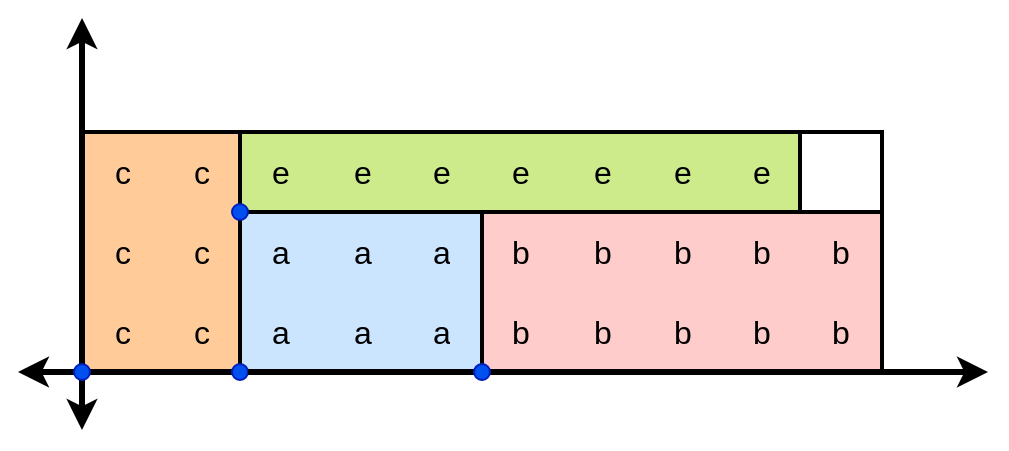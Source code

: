 <mxfile version="14.9.6" type="device" pages="2"><diagram id="Y_mF7ulx22Ek2x-xEPi4" name="Circuit"><mxGraphModel dx="632" dy="470" grid="0" gridSize="10" guides="1" tooltips="1" connect="1" arrows="1" fold="1" page="0" pageScale="1" pageWidth="850" pageHeight="1100" math="0" shadow="0"><root><mxCell id="0"/><mxCell id="1" parent="0"/><mxCell id="gumn1Kqirq_dgwR8DGeh-1" value="" style="shape=table;html=1;whiteSpace=wrap;startSize=0;container=1;collapsible=0;childLayout=tableLayout;strokeColor=none;" vertex="1" parent="1"><mxGeometry x="281" y="319" width="120" height="120" as="geometry"/></mxCell><mxCell id="gumn1Kqirq_dgwR8DGeh-2" value="" style="shape=partialRectangle;html=1;whiteSpace=wrap;collapsible=0;dropTarget=0;pointerEvents=0;fillColor=none;top=0;left=0;bottom=0;right=0;points=[[0,0.5],[1,0.5]];portConstraint=eastwest;" vertex="1" parent="gumn1Kqirq_dgwR8DGeh-1"><mxGeometry width="120" height="40" as="geometry"/></mxCell><mxCell id="gumn1Kqirq_dgwR8DGeh-3" value="&lt;font style=&quot;font-size: 16px&quot;&gt;c&lt;/font&gt;" style="shape=partialRectangle;html=1;whiteSpace=wrap;connectable=0;fillColor=#ffcc99;top=0;left=0;bottom=0;right=0;overflow=hidden;pointerEvents=1;strokeColor=#36393d;" vertex="1" parent="gumn1Kqirq_dgwR8DGeh-2"><mxGeometry width="41" height="40" as="geometry"/></mxCell><mxCell id="gumn1Kqirq_dgwR8DGeh-4" value="&lt;font style=&quot;font-size: 16px&quot;&gt;c&lt;/font&gt;" style="shape=partialRectangle;html=1;whiteSpace=wrap;connectable=0;fillColor=#ffcc99;top=0;left=0;bottom=0;right=0;overflow=hidden;pointerEvents=1;strokeColor=#36393d;" vertex="1" parent="gumn1Kqirq_dgwR8DGeh-2"><mxGeometry x="41" width="38" height="40" as="geometry"/></mxCell><mxCell id="gumn1Kqirq_dgwR8DGeh-5" value="&lt;font style=&quot;font-size: 16px&quot;&gt;e&lt;/font&gt;" style="shape=partialRectangle;html=1;whiteSpace=wrap;connectable=0;fillColor=#cdeb8b;top=0;left=0;bottom=0;right=0;overflow=hidden;pointerEvents=1;strokeColor=#36393d;" vertex="1" parent="gumn1Kqirq_dgwR8DGeh-2"><mxGeometry x="79" width="41" height="40" as="geometry"/></mxCell><mxCell id="gumn1Kqirq_dgwR8DGeh-6" value="" style="shape=partialRectangle;html=1;whiteSpace=wrap;collapsible=0;dropTarget=0;pointerEvents=0;fillColor=none;top=0;left=0;bottom=0;right=0;points=[[0,0.5],[1,0.5]];portConstraint=eastwest;" vertex="1" parent="gumn1Kqirq_dgwR8DGeh-1"><mxGeometry y="40" width="120" height="40" as="geometry"/></mxCell><mxCell id="gumn1Kqirq_dgwR8DGeh-7" value="&lt;font style=&quot;font-size: 16px&quot;&gt;c&lt;/font&gt;" style="shape=partialRectangle;html=1;whiteSpace=wrap;connectable=0;fillColor=#ffcc99;top=0;left=0;bottom=0;right=0;overflow=hidden;pointerEvents=1;strokeColor=#36393d;" vertex="1" parent="gumn1Kqirq_dgwR8DGeh-6"><mxGeometry width="41" height="40" as="geometry"/></mxCell><mxCell id="gumn1Kqirq_dgwR8DGeh-8" value="&lt;font style=&quot;font-size: 16px&quot;&gt;c&lt;/font&gt;" style="shape=partialRectangle;html=1;whiteSpace=wrap;connectable=0;fillColor=#ffcc99;top=0;left=0;bottom=0;right=0;overflow=hidden;pointerEvents=1;strokeColor=#36393d;" vertex="1" parent="gumn1Kqirq_dgwR8DGeh-6"><mxGeometry x="41" width="38" height="40" as="geometry"/></mxCell><mxCell id="gumn1Kqirq_dgwR8DGeh-9" value="&lt;font style=&quot;font-size: 16px&quot;&gt;a&lt;/font&gt;" style="shape=partialRectangle;html=1;whiteSpace=wrap;connectable=0;fillColor=#cce5ff;top=0;left=0;bottom=0;right=0;overflow=hidden;pointerEvents=1;strokeColor=#36393d;" vertex="1" parent="gumn1Kqirq_dgwR8DGeh-6"><mxGeometry x="79" width="41" height="40" as="geometry"/></mxCell><mxCell id="gumn1Kqirq_dgwR8DGeh-10" value="" style="shape=partialRectangle;html=1;whiteSpace=wrap;collapsible=0;dropTarget=0;pointerEvents=0;fillColor=none;top=0;left=0;bottom=0;right=0;points=[[0,0.5],[1,0.5]];portConstraint=eastwest;" vertex="1" parent="gumn1Kqirq_dgwR8DGeh-1"><mxGeometry y="80" width="120" height="40" as="geometry"/></mxCell><mxCell id="gumn1Kqirq_dgwR8DGeh-11" value="&lt;font style=&quot;font-size: 16px&quot;&gt;c&lt;/font&gt;" style="shape=partialRectangle;html=1;whiteSpace=wrap;connectable=0;fillColor=#ffcc99;top=0;left=0;bottom=0;right=0;overflow=hidden;pointerEvents=1;strokeColor=#36393d;" vertex="1" parent="gumn1Kqirq_dgwR8DGeh-10"><mxGeometry width="41" height="40" as="geometry"/></mxCell><mxCell id="gumn1Kqirq_dgwR8DGeh-12" value="&lt;font style=&quot;font-size: 16px&quot;&gt;c&lt;/font&gt;" style="shape=partialRectangle;html=1;whiteSpace=wrap;connectable=0;fillColor=#ffcc99;top=0;left=0;bottom=0;right=0;overflow=hidden;pointerEvents=1;strokeColor=#36393d;" vertex="1" parent="gumn1Kqirq_dgwR8DGeh-10"><mxGeometry x="41" width="38" height="40" as="geometry"/></mxCell><mxCell id="gumn1Kqirq_dgwR8DGeh-13" value="&lt;font style=&quot;font-size: 16px&quot;&gt;a&lt;/font&gt;" style="shape=partialRectangle;html=1;whiteSpace=wrap;connectable=0;fillColor=#cce5ff;top=0;left=0;bottom=0;right=0;overflow=hidden;pointerEvents=1;strokeColor=#36393d;" vertex="1" parent="gumn1Kqirq_dgwR8DGeh-10"><mxGeometry x="79" width="41" height="40" as="geometry"/></mxCell><mxCell id="gumn1Kqirq_dgwR8DGeh-14" value="" style="shape=table;html=1;whiteSpace=wrap;startSize=0;container=1;collapsible=0;childLayout=tableLayout;strokeColor=none;" vertex="1" parent="1"><mxGeometry x="401" y="319" width="120" height="120" as="geometry"/></mxCell><mxCell id="gumn1Kqirq_dgwR8DGeh-15" value="" style="shape=partialRectangle;html=1;whiteSpace=wrap;collapsible=0;dropTarget=0;pointerEvents=0;fillColor=none;top=0;left=0;bottom=0;right=0;points=[[0,0.5],[1,0.5]];portConstraint=eastwest;" vertex="1" parent="gumn1Kqirq_dgwR8DGeh-14"><mxGeometry width="120" height="40" as="geometry"/></mxCell><mxCell id="gumn1Kqirq_dgwR8DGeh-16" value="&lt;font style=&quot;font-size: 16px&quot;&gt;e&lt;/font&gt;" style="shape=partialRectangle;html=1;whiteSpace=wrap;connectable=0;fillColor=#cdeb8b;top=0;left=0;bottom=0;right=0;overflow=hidden;pointerEvents=1;strokeColor=#36393d;" vertex="1" parent="gumn1Kqirq_dgwR8DGeh-15"><mxGeometry width="41" height="40" as="geometry"/></mxCell><mxCell id="gumn1Kqirq_dgwR8DGeh-17" value="&lt;font style=&quot;font-size: 16px&quot;&gt;e&lt;/font&gt;" style="shape=partialRectangle;html=1;whiteSpace=wrap;connectable=0;fillColor=#cdeb8b;top=0;left=0;bottom=0;right=0;overflow=hidden;pointerEvents=1;strokeColor=#36393d;" vertex="1" parent="gumn1Kqirq_dgwR8DGeh-15"><mxGeometry x="41" width="38" height="40" as="geometry"/></mxCell><mxCell id="gumn1Kqirq_dgwR8DGeh-18" value="&lt;font style=&quot;font-size: 16px&quot;&gt;e&lt;/font&gt;" style="shape=partialRectangle;html=1;whiteSpace=wrap;connectable=0;fillColor=#cdeb8b;top=0;left=0;bottom=0;right=0;overflow=hidden;pointerEvents=1;strokeColor=#36393d;" vertex="1" parent="gumn1Kqirq_dgwR8DGeh-15"><mxGeometry x="79" width="41" height="40" as="geometry"/></mxCell><mxCell id="gumn1Kqirq_dgwR8DGeh-19" value="" style="shape=partialRectangle;html=1;whiteSpace=wrap;collapsible=0;dropTarget=0;pointerEvents=0;fillColor=none;top=0;left=0;bottom=0;right=0;points=[[0,0.5],[1,0.5]];portConstraint=eastwest;" vertex="1" parent="gumn1Kqirq_dgwR8DGeh-14"><mxGeometry y="40" width="120" height="40" as="geometry"/></mxCell><mxCell id="gumn1Kqirq_dgwR8DGeh-20" value="&lt;font style=&quot;font-size: 16px&quot;&gt;a&lt;/font&gt;" style="shape=partialRectangle;html=1;whiteSpace=wrap;connectable=0;fillColor=#cce5ff;top=0;left=0;bottom=0;right=0;overflow=hidden;pointerEvents=1;strokeColor=#36393d;" vertex="1" parent="gumn1Kqirq_dgwR8DGeh-19"><mxGeometry width="41" height="40" as="geometry"/></mxCell><mxCell id="gumn1Kqirq_dgwR8DGeh-21" value="&lt;font style=&quot;font-size: 16px&quot;&gt;a&lt;/font&gt;" style="shape=partialRectangle;html=1;whiteSpace=wrap;connectable=0;fillColor=#cce5ff;top=0;left=0;bottom=0;right=0;overflow=hidden;pointerEvents=1;strokeColor=#36393d;" vertex="1" parent="gumn1Kqirq_dgwR8DGeh-19"><mxGeometry x="41" width="38" height="40" as="geometry"/></mxCell><mxCell id="gumn1Kqirq_dgwR8DGeh-22" value="&lt;font style=&quot;font-size: 16px&quot;&gt;b&lt;/font&gt;" style="shape=partialRectangle;html=1;whiteSpace=wrap;connectable=0;fillColor=#ffcccc;top=0;left=0;bottom=0;right=0;overflow=hidden;pointerEvents=1;strokeColor=#36393d;" vertex="1" parent="gumn1Kqirq_dgwR8DGeh-19"><mxGeometry x="79" width="41" height="40" as="geometry"/></mxCell><mxCell id="gumn1Kqirq_dgwR8DGeh-23" value="" style="shape=partialRectangle;html=1;whiteSpace=wrap;collapsible=0;dropTarget=0;pointerEvents=0;fillColor=none;top=0;left=0;bottom=0;right=0;points=[[0,0.5],[1,0.5]];portConstraint=eastwest;" vertex="1" parent="gumn1Kqirq_dgwR8DGeh-14"><mxGeometry y="80" width="120" height="40" as="geometry"/></mxCell><mxCell id="gumn1Kqirq_dgwR8DGeh-24" value="&lt;font style=&quot;font-size: 16px&quot;&gt;a&lt;/font&gt;" style="shape=partialRectangle;html=1;whiteSpace=wrap;connectable=0;fillColor=#cce5ff;top=0;left=0;bottom=0;right=0;overflow=hidden;pointerEvents=1;strokeColor=#36393d;" vertex="1" parent="gumn1Kqirq_dgwR8DGeh-23"><mxGeometry width="41" height="40" as="geometry"/></mxCell><mxCell id="gumn1Kqirq_dgwR8DGeh-25" value="&lt;font style=&quot;font-size: 16px&quot;&gt;a&lt;/font&gt;" style="shape=partialRectangle;html=1;whiteSpace=wrap;connectable=0;fillColor=#cce5ff;top=0;left=0;bottom=0;right=0;overflow=hidden;pointerEvents=1;strokeColor=#36393d;" vertex="1" parent="gumn1Kqirq_dgwR8DGeh-23"><mxGeometry x="41" width="38" height="40" as="geometry"/></mxCell><mxCell id="gumn1Kqirq_dgwR8DGeh-26" value="&lt;font style=&quot;font-size: 16px&quot;&gt;b&lt;/font&gt;" style="shape=partialRectangle;html=1;whiteSpace=wrap;connectable=0;fillColor=#ffcccc;top=0;left=0;bottom=0;right=0;overflow=hidden;pointerEvents=1;strokeColor=#36393d;" vertex="1" parent="gumn1Kqirq_dgwR8DGeh-23"><mxGeometry x="79" width="41" height="40" as="geometry"/></mxCell><mxCell id="gumn1Kqirq_dgwR8DGeh-27" value="" style="shape=table;html=1;whiteSpace=wrap;startSize=0;container=1;collapsible=0;childLayout=tableLayout;strokeColor=none;" vertex="1" parent="1"><mxGeometry x="521" y="319" width="120" height="120" as="geometry"/></mxCell><mxCell id="gumn1Kqirq_dgwR8DGeh-28" value="" style="shape=partialRectangle;html=1;whiteSpace=wrap;collapsible=0;dropTarget=0;pointerEvents=0;fillColor=none;top=0;left=0;bottom=0;right=0;points=[[0,0.5],[1,0.5]];portConstraint=eastwest;" vertex="1" parent="gumn1Kqirq_dgwR8DGeh-27"><mxGeometry width="120" height="40" as="geometry"/></mxCell><mxCell id="gumn1Kqirq_dgwR8DGeh-29" value="&lt;font style=&quot;font-size: 16px&quot;&gt;e&lt;/font&gt;" style="shape=partialRectangle;html=1;whiteSpace=wrap;connectable=0;fillColor=#cdeb8b;top=0;left=0;bottom=0;right=0;overflow=hidden;pointerEvents=1;strokeColor=#36393d;" vertex="1" parent="gumn1Kqirq_dgwR8DGeh-28"><mxGeometry width="41" height="40" as="geometry"/></mxCell><mxCell id="gumn1Kqirq_dgwR8DGeh-30" value="" style="shape=partialRectangle;html=1;whiteSpace=wrap;connectable=0;fillColor=none;top=0;left=0;bottom=0;right=0;overflow=hidden;pointerEvents=1;" vertex="1" parent="gumn1Kqirq_dgwR8DGeh-28"><mxGeometry x="41" width="38" height="40" as="geometry"/></mxCell><mxCell id="gumn1Kqirq_dgwR8DGeh-31" value="" style="shape=partialRectangle;html=1;whiteSpace=wrap;connectable=0;fillColor=none;top=0;left=0;bottom=0;right=0;overflow=hidden;pointerEvents=1;" vertex="1" parent="gumn1Kqirq_dgwR8DGeh-28"><mxGeometry x="79" width="41" height="40" as="geometry"/></mxCell><mxCell id="gumn1Kqirq_dgwR8DGeh-32" value="" style="shape=partialRectangle;html=1;whiteSpace=wrap;collapsible=0;dropTarget=0;pointerEvents=0;fillColor=none;top=0;left=0;bottom=0;right=0;points=[[0,0.5],[1,0.5]];portConstraint=eastwest;" vertex="1" parent="gumn1Kqirq_dgwR8DGeh-27"><mxGeometry y="40" width="120" height="40" as="geometry"/></mxCell><mxCell id="gumn1Kqirq_dgwR8DGeh-33" value="&lt;font style=&quot;font-size: 16px&quot;&gt;b&lt;/font&gt;" style="shape=partialRectangle;html=1;whiteSpace=wrap;connectable=0;fillColor=#ffcccc;top=0;left=0;bottom=0;right=0;overflow=hidden;pointerEvents=1;strokeColor=#36393d;" vertex="1" parent="gumn1Kqirq_dgwR8DGeh-32"><mxGeometry width="41" height="40" as="geometry"/></mxCell><mxCell id="gumn1Kqirq_dgwR8DGeh-34" value="" style="shape=partialRectangle;html=1;whiteSpace=wrap;connectable=0;fillColor=none;top=0;left=0;bottom=0;right=0;overflow=hidden;pointerEvents=1;" vertex="1" parent="gumn1Kqirq_dgwR8DGeh-32"><mxGeometry x="41" width="38" height="40" as="geometry"/></mxCell><mxCell id="gumn1Kqirq_dgwR8DGeh-35" value="" style="shape=partialRectangle;html=1;whiteSpace=wrap;connectable=0;fillColor=none;top=0;left=0;bottom=0;right=0;overflow=hidden;pointerEvents=1;" vertex="1" parent="gumn1Kqirq_dgwR8DGeh-32"><mxGeometry x="79" width="41" height="40" as="geometry"/></mxCell><mxCell id="gumn1Kqirq_dgwR8DGeh-36" value="" style="shape=partialRectangle;html=1;whiteSpace=wrap;collapsible=0;dropTarget=0;pointerEvents=0;fillColor=none;top=0;left=0;bottom=0;right=0;points=[[0,0.5],[1,0.5]];portConstraint=eastwest;" vertex="1" parent="gumn1Kqirq_dgwR8DGeh-27"><mxGeometry y="80" width="120" height="40" as="geometry"/></mxCell><mxCell id="gumn1Kqirq_dgwR8DGeh-37" value="&lt;font style=&quot;font-size: 16px&quot;&gt;b&lt;/font&gt;" style="shape=partialRectangle;html=1;whiteSpace=wrap;connectable=0;fillColor=#ffcccc;top=0;left=0;bottom=0;right=0;overflow=hidden;pointerEvents=1;strokeColor=#36393d;" vertex="1" parent="gumn1Kqirq_dgwR8DGeh-36"><mxGeometry width="41" height="40" as="geometry"/></mxCell><mxCell id="gumn1Kqirq_dgwR8DGeh-38" value="" style="shape=partialRectangle;html=1;whiteSpace=wrap;connectable=0;fillColor=none;top=0;left=0;bottom=0;right=0;overflow=hidden;pointerEvents=1;" vertex="1" parent="gumn1Kqirq_dgwR8DGeh-36"><mxGeometry x="41" width="38" height="40" as="geometry"/></mxCell><mxCell id="gumn1Kqirq_dgwR8DGeh-39" value="" style="shape=partialRectangle;html=1;whiteSpace=wrap;connectable=0;fillColor=none;top=0;left=0;bottom=0;right=0;overflow=hidden;pointerEvents=1;" vertex="1" parent="gumn1Kqirq_dgwR8DGeh-36"><mxGeometry x="79" width="41" height="40" as="geometry"/></mxCell><mxCell id="gumn1Kqirq_dgwR8DGeh-40" value="" style="shape=table;html=1;whiteSpace=wrap;startSize=0;container=1;collapsible=0;childLayout=tableLayout;strokeColor=none;" vertex="1" parent="1"><mxGeometry x="561" y="319" width="120" height="120" as="geometry"/></mxCell><mxCell id="gumn1Kqirq_dgwR8DGeh-41" value="" style="shape=partialRectangle;html=1;whiteSpace=wrap;collapsible=0;dropTarget=0;pointerEvents=0;fillColor=none;top=0;left=0;bottom=0;right=0;points=[[0,0.5],[1,0.5]];portConstraint=eastwest;" vertex="1" parent="gumn1Kqirq_dgwR8DGeh-40"><mxGeometry width="120" height="40" as="geometry"/></mxCell><mxCell id="gumn1Kqirq_dgwR8DGeh-42" value="&lt;font style=&quot;font-size: 16px&quot;&gt;e&lt;/font&gt;" style="shape=partialRectangle;html=1;whiteSpace=wrap;connectable=0;fillColor=#cdeb8b;top=0;left=0;bottom=0;right=0;overflow=hidden;pointerEvents=1;strokeColor=#36393d;" vertex="1" parent="gumn1Kqirq_dgwR8DGeh-41"><mxGeometry width="41" height="40" as="geometry"/></mxCell><mxCell id="gumn1Kqirq_dgwR8DGeh-43" value="&lt;font style=&quot;font-size: 16px&quot;&gt;e&lt;/font&gt;" style="shape=partialRectangle;html=1;whiteSpace=wrap;connectable=0;fillColor=#cdeb8b;top=0;left=0;bottom=0;right=0;overflow=hidden;pointerEvents=1;strokeColor=#36393d;" vertex="1" parent="gumn1Kqirq_dgwR8DGeh-41"><mxGeometry x="41" width="38" height="40" as="geometry"/></mxCell><mxCell id="gumn1Kqirq_dgwR8DGeh-44" value="" style="shape=partialRectangle;html=1;whiteSpace=wrap;connectable=0;fillColor=none;top=0;left=0;bottom=0;right=0;overflow=hidden;pointerEvents=1;" vertex="1" parent="gumn1Kqirq_dgwR8DGeh-41"><mxGeometry x="79" width="41" height="40" as="geometry"/></mxCell><mxCell id="gumn1Kqirq_dgwR8DGeh-45" value="" style="shape=partialRectangle;html=1;whiteSpace=wrap;collapsible=0;dropTarget=0;pointerEvents=0;fillColor=none;top=0;left=0;bottom=0;right=0;points=[[0,0.5],[1,0.5]];portConstraint=eastwest;" vertex="1" parent="gumn1Kqirq_dgwR8DGeh-40"><mxGeometry y="40" width="120" height="40" as="geometry"/></mxCell><mxCell id="gumn1Kqirq_dgwR8DGeh-46" value="&lt;font style=&quot;font-size: 16px&quot;&gt;b&lt;/font&gt;" style="shape=partialRectangle;html=1;whiteSpace=wrap;connectable=0;fillColor=#ffcccc;top=0;left=0;bottom=0;right=0;overflow=hidden;pointerEvents=1;strokeColor=#36393d;" vertex="1" parent="gumn1Kqirq_dgwR8DGeh-45"><mxGeometry width="41" height="40" as="geometry"/></mxCell><mxCell id="gumn1Kqirq_dgwR8DGeh-47" value="&lt;font style=&quot;font-size: 16px&quot;&gt;b&lt;/font&gt;" style="shape=partialRectangle;html=1;whiteSpace=wrap;connectable=0;fillColor=#ffcccc;top=0;left=0;bottom=0;right=0;overflow=hidden;pointerEvents=1;strokeColor=#36393d;" vertex="1" parent="gumn1Kqirq_dgwR8DGeh-45"><mxGeometry x="41" width="38" height="40" as="geometry"/></mxCell><mxCell id="gumn1Kqirq_dgwR8DGeh-48" value="&lt;font style=&quot;font-size: 16px&quot;&gt;b&lt;/font&gt;" style="shape=partialRectangle;html=1;whiteSpace=wrap;connectable=0;fillColor=#ffcccc;top=0;left=0;bottom=0;right=0;overflow=hidden;pointerEvents=1;strokeColor=#36393d;" vertex="1" parent="gumn1Kqirq_dgwR8DGeh-45"><mxGeometry x="79" width="41" height="40" as="geometry"/></mxCell><mxCell id="gumn1Kqirq_dgwR8DGeh-49" value="" style="shape=partialRectangle;html=1;whiteSpace=wrap;collapsible=0;dropTarget=0;pointerEvents=0;fillColor=none;top=0;left=0;bottom=0;right=0;points=[[0,0.5],[1,0.5]];portConstraint=eastwest;" vertex="1" parent="gumn1Kqirq_dgwR8DGeh-40"><mxGeometry y="80" width="120" height="40" as="geometry"/></mxCell><mxCell id="gumn1Kqirq_dgwR8DGeh-50" value="&lt;font style=&quot;font-size: 16px&quot;&gt;b&lt;/font&gt;" style="shape=partialRectangle;html=1;whiteSpace=wrap;connectable=0;fillColor=#ffcccc;top=0;left=0;bottom=0;right=0;overflow=hidden;pointerEvents=1;strokeColor=#36393d;" vertex="1" parent="gumn1Kqirq_dgwR8DGeh-49"><mxGeometry width="41" height="40" as="geometry"/></mxCell><mxCell id="gumn1Kqirq_dgwR8DGeh-51" value="&lt;font style=&quot;font-size: 16px&quot;&gt;b&lt;/font&gt;" style="shape=partialRectangle;html=1;whiteSpace=wrap;connectable=0;fillColor=#ffcccc;top=0;left=0;bottom=0;right=0;overflow=hidden;pointerEvents=1;strokeColor=#36393d;" vertex="1" parent="gumn1Kqirq_dgwR8DGeh-49"><mxGeometry x="41" width="38" height="40" as="geometry"/></mxCell><mxCell id="gumn1Kqirq_dgwR8DGeh-52" value="&lt;font style=&quot;font-size: 16px&quot;&gt;b&lt;/font&gt;" style="shape=partialRectangle;html=1;whiteSpace=wrap;connectable=0;fillColor=#ffcccc;top=0;left=0;bottom=0;right=0;overflow=hidden;pointerEvents=1;strokeColor=#36393d;" vertex="1" parent="gumn1Kqirq_dgwR8DGeh-49"><mxGeometry x="79" width="41" height="40" as="geometry"/></mxCell><mxCell id="gumn1Kqirq_dgwR8DGeh-55" value="" style="endArrow=classic;html=1;strokeWidth=3;startArrow=none;startFill=1;" edge="1" parent="1" source="gumn1Kqirq_dgwR8DGeh-75"><mxGeometry width="50" height="50" relative="1" as="geometry"><mxPoint x="249" y="439" as="sourcePoint"/><mxPoint x="734" y="439" as="targetPoint"/></mxGeometry></mxCell><mxCell id="gumn1Kqirq_dgwR8DGeh-56" value="" style="endArrow=classic;html=1;strokeWidth=3;startArrow=none;startFill=1;" edge="1" parent="1" source="gumn1Kqirq_dgwR8DGeh-69"><mxGeometry width="50" height="50" relative="1" as="geometry"><mxPoint x="281" y="468" as="sourcePoint"/><mxPoint x="281" y="262" as="targetPoint"/></mxGeometry></mxCell><mxCell id="gumn1Kqirq_dgwR8DGeh-59" value="" style="line;strokeWidth=2;direction=south;html=1;" vertex="1" parent="1"><mxGeometry x="355" y="319" width="10" height="118" as="geometry"/></mxCell><mxCell id="gumn1Kqirq_dgwR8DGeh-60" value="" style="line;strokeWidth=2;direction=south;html=1;" vertex="1" parent="1"><mxGeometry x="476" y="359" width="10" height="78.5" as="geometry"/></mxCell><mxCell id="gumn1Kqirq_dgwR8DGeh-61" value="" style="line;strokeWidth=2;direction=south;html=1;" vertex="1" parent="1"><mxGeometry x="676" y="318" width="10" height="121" as="geometry"/></mxCell><mxCell id="gumn1Kqirq_dgwR8DGeh-62" value="" style="line;strokeWidth=2;html=1;" vertex="1" parent="1"><mxGeometry x="281" y="314" width="401" height="10" as="geometry"/></mxCell><mxCell id="gumn1Kqirq_dgwR8DGeh-63" value="" style="line;strokeWidth=2;direction=south;html=1;" vertex="1" parent="1"><mxGeometry x="635" y="319" width="10" height="40" as="geometry"/></mxCell><mxCell id="gumn1Kqirq_dgwR8DGeh-64" value="" style="line;strokeWidth=2;html=1;" vertex="1" parent="1"><mxGeometry x="359" y="354" width="322" height="10" as="geometry"/></mxCell><mxCell id="gumn1Kqirq_dgwR8DGeh-65" value="" style="ellipse;whiteSpace=wrap;html=1;aspect=fixed;strokeColor=#001DBC;fillColor=#0050ef;fontColor=#ffffff;" vertex="1" parent="1"><mxGeometry x="356" y="355" width="8" height="8" as="geometry"/></mxCell><mxCell id="gumn1Kqirq_dgwR8DGeh-72" value="" style="endArrow=none;html=1;strokeWidth=3;startArrow=classic;startFill=1;" edge="1" parent="1" target="gumn1Kqirq_dgwR8DGeh-69"><mxGeometry width="50" height="50" relative="1" as="geometry"><mxPoint x="281" y="468" as="sourcePoint"/><mxPoint x="281" y="262" as="targetPoint"/></mxGeometry></mxCell><mxCell id="gumn1Kqirq_dgwR8DGeh-74" value="" style="endArrow=none;html=1;strokeWidth=3;startArrow=classic;startFill=1;" edge="1" parent="1" target="gumn1Kqirq_dgwR8DGeh-73"><mxGeometry width="50" height="50" relative="1" as="geometry"><mxPoint x="249" y="439.0" as="sourcePoint"/><mxPoint x="734" y="439.0" as="targetPoint"/></mxGeometry></mxCell><mxCell id="gumn1Kqirq_dgwR8DGeh-73" value="" style="ellipse;whiteSpace=wrap;html=1;aspect=fixed;strokeColor=#001DBC;fillColor=#0050ef;fontColor=#ffffff;" vertex="1" parent="1"><mxGeometry x="356" y="435" width="8" height="8" as="geometry"/></mxCell><mxCell id="gumn1Kqirq_dgwR8DGeh-69" value="" style="ellipse;whiteSpace=wrap;html=1;aspect=fixed;strokeColor=#001DBC;fillColor=#0050ef;fontColor=#ffffff;" vertex="1" parent="1"><mxGeometry x="277" y="435" width="8" height="8" as="geometry"/></mxCell><mxCell id="gumn1Kqirq_dgwR8DGeh-76" value="" style="endArrow=none;html=1;strokeWidth=3;startArrow=none;startFill=1;" edge="1" parent="1" source="gumn1Kqirq_dgwR8DGeh-73" target="gumn1Kqirq_dgwR8DGeh-75"><mxGeometry width="50" height="50" relative="1" as="geometry"><mxPoint x="364.0" y="439" as="sourcePoint"/><mxPoint x="734" y="439" as="targetPoint"/></mxGeometry></mxCell><mxCell id="gumn1Kqirq_dgwR8DGeh-75" value="" style="ellipse;whiteSpace=wrap;html=1;aspect=fixed;strokeColor=#001DBC;fillColor=#0050ef;fontColor=#ffffff;" vertex="1" parent="1"><mxGeometry x="477" y="435" width="8" height="8" as="geometry"/></mxCell></root></mxGraphModel></diagram><diagram id="Uligbk701gxdu3vGn1jH" name="Australia_graph"><mxGraphModel dx="1106" dy="822" grid="0" gridSize="10" guides="1" tooltips="1" connect="1" arrows="1" fold="1" page="0" pageScale="1" pageWidth="850" pageHeight="1100" math="0" shadow="0"><root><mxCell id="us6CJLD813mF2oDdNYg4-0"/><mxCell id="us6CJLD813mF2oDdNYg4-1" parent="us6CJLD813mF2oDdNYg4-0"/><mxCell id="us6CJLD813mF2oDdNYg4-2" value="&lt;font style=&quot;font-size: 20px&quot;&gt;SA&lt;/font&gt;" style="ellipse;whiteSpace=wrap;html=1;aspect=fixed;strokeColor=#36393d;fillColor=#cdeb8b;" vertex="1" parent="us6CJLD813mF2oDdNYg4-1"><mxGeometry x="337" y="270" width="62" height="62" as="geometry"/></mxCell><mxCell id="us6CJLD813mF2oDdNYg4-11" style="edgeStyle=none;orthogonalLoop=1;jettySize=auto;html=1;exitX=0.5;exitY=1;exitDx=0;exitDy=0;entryX=0;entryY=0;entryDx=0;entryDy=0;startArrow=none;startFill=0;endArrow=none;endFill=0;strokeWidth=3;" edge="1" parent="us6CJLD813mF2oDdNYg4-1" source="us6CJLD813mF2oDdNYg4-3" target="us6CJLD813mF2oDdNYg4-6"><mxGeometry relative="1" as="geometry"/></mxCell><mxCell id="us6CJLD813mF2oDdNYg4-16" style="edgeStyle=none;orthogonalLoop=1;jettySize=auto;html=1;exitX=1;exitY=0.5;exitDx=0;exitDy=0;entryX=0;entryY=0;entryDx=0;entryDy=0;startArrow=none;startFill=0;endArrow=none;endFill=0;strokeWidth=3;" edge="1" parent="us6CJLD813mF2oDdNYg4-1" source="us6CJLD813mF2oDdNYg4-3" target="us6CJLD813mF2oDdNYg4-2"><mxGeometry relative="1" as="geometry"/></mxCell><mxCell id="us6CJLD813mF2oDdNYg4-3" value="&lt;font style=&quot;font-size: 20px&quot;&gt;V&lt;/font&gt;" style="ellipse;whiteSpace=wrap;html=1;aspect=fixed;strokeColor=#36393d;fillColor=#cce5ff;" vertex="1" parent="us6CJLD813mF2oDdNYg4-1"><mxGeometry x="146" y="205" width="62" height="62" as="geometry"/></mxCell><mxCell id="us6CJLD813mF2oDdNYg4-8" style="orthogonalLoop=1;jettySize=auto;html=1;exitX=0.5;exitY=1;exitDx=0;exitDy=0;entryX=1;entryY=0;entryDx=0;entryDy=0;startArrow=none;startFill=0;strokeWidth=3;endArrow=none;endFill=0;" edge="1" parent="us6CJLD813mF2oDdNYg4-1" source="us6CJLD813mF2oDdNYg4-4" target="us6CJLD813mF2oDdNYg4-5"><mxGeometry relative="1" as="geometry"/></mxCell><mxCell id="us6CJLD813mF2oDdNYg4-9" style="edgeStyle=none;orthogonalLoop=1;jettySize=auto;html=1;exitX=0;exitY=0;exitDx=0;exitDy=0;entryX=1;entryY=0.5;entryDx=0;entryDy=0;startArrow=none;startFill=0;endArrow=none;endFill=0;strokeWidth=3;" edge="1" parent="us6CJLD813mF2oDdNYg4-1" source="us6CJLD813mF2oDdNYg4-4" target="us6CJLD813mF2oDdNYg4-7"><mxGeometry relative="1" as="geometry"/></mxCell><mxCell id="us6CJLD813mF2oDdNYg4-14" style="edgeStyle=none;orthogonalLoop=1;jettySize=auto;html=1;exitX=0;exitY=0.5;exitDx=0;exitDy=0;entryX=1;entryY=0;entryDx=0;entryDy=0;startArrow=none;startFill=0;endArrow=none;endFill=0;strokeWidth=3;" edge="1" parent="us6CJLD813mF2oDdNYg4-1" source="us6CJLD813mF2oDdNYg4-4" target="us6CJLD813mF2oDdNYg4-2"><mxGeometry relative="1" as="geometry"/></mxCell><mxCell id="us6CJLD813mF2oDdNYg4-4" value="&lt;font style=&quot;font-size: 20px&quot;&gt;NT&lt;/font&gt;" style="ellipse;whiteSpace=wrap;html=1;aspect=fixed;strokeColor=#36393d;fillColor=#ffcccc;" vertex="1" parent="us6CJLD813mF2oDdNYg4-1"><mxGeometry x="526" y="205" width="62" height="62" as="geometry"/></mxCell><mxCell id="us6CJLD813mF2oDdNYg4-13" style="edgeStyle=none;orthogonalLoop=1;jettySize=auto;html=1;exitX=0;exitY=0;exitDx=0;exitDy=0;entryX=1;entryY=1;entryDx=0;entryDy=0;startArrow=none;startFill=0;endArrow=none;endFill=0;strokeWidth=3;" edge="1" parent="us6CJLD813mF2oDdNYg4-1" source="us6CJLD813mF2oDdNYg4-5" target="us6CJLD813mF2oDdNYg4-2"><mxGeometry relative="1" as="geometry"/></mxCell><mxCell id="us6CJLD813mF2oDdNYg4-5" value="&lt;font style=&quot;font-size: 20px&quot;&gt;Q&lt;/font&gt;" style="ellipse;whiteSpace=wrap;html=1;aspect=fixed;strokeColor=#36393d;fillColor=#cce5ff;" vertex="1" parent="us6CJLD813mF2oDdNYg4-1"><mxGeometry x="468" y="390" width="62" height="62" as="geometry"/></mxCell><mxCell id="us6CJLD813mF2oDdNYg4-12" style="edgeStyle=none;orthogonalLoop=1;jettySize=auto;html=1;exitX=1;exitY=0.5;exitDx=0;exitDy=0;entryX=0;entryY=0.5;entryDx=0;entryDy=0;startArrow=none;startFill=0;endArrow=none;endFill=0;strokeWidth=3;" edge="1" parent="us6CJLD813mF2oDdNYg4-1" source="us6CJLD813mF2oDdNYg4-6" target="us6CJLD813mF2oDdNYg4-5"><mxGeometry relative="1" as="geometry"/></mxCell><mxCell id="us6CJLD813mF2oDdNYg4-17" style="edgeStyle=none;orthogonalLoop=1;jettySize=auto;html=1;exitX=1;exitY=0;exitDx=0;exitDy=0;entryX=0;entryY=1;entryDx=0;entryDy=0;startArrow=none;startFill=0;endArrow=none;endFill=0;strokeWidth=3;" edge="1" parent="us6CJLD813mF2oDdNYg4-1" source="us6CJLD813mF2oDdNYg4-6" target="us6CJLD813mF2oDdNYg4-2"><mxGeometry relative="1" as="geometry"/></mxCell><mxCell id="us6CJLD813mF2oDdNYg4-6" value="&lt;font style=&quot;font-size: 20px&quot;&gt;NSW&lt;/font&gt;" style="ellipse;whiteSpace=wrap;html=1;aspect=fixed;strokeColor=#36393d;fillColor=#ffcccc;" vertex="1" parent="us6CJLD813mF2oDdNYg4-1"><mxGeometry x="210" y="390" width="62" height="62" as="geometry"/></mxCell><mxCell id="us6CJLD813mF2oDdNYg4-15" style="edgeStyle=none;orthogonalLoop=1;jettySize=auto;html=1;exitX=0.5;exitY=1;exitDx=0;exitDy=0;entryX=0.5;entryY=0;entryDx=0;entryDy=0;startArrow=none;startFill=0;endArrow=none;endFill=0;strokeWidth=3;" edge="1" parent="us6CJLD813mF2oDdNYg4-1" source="us6CJLD813mF2oDdNYg4-7" target="us6CJLD813mF2oDdNYg4-2"><mxGeometry relative="1" as="geometry"/></mxCell><mxCell id="us6CJLD813mF2oDdNYg4-7" value="&lt;font style=&quot;font-size: 20px&quot;&gt;WA&lt;/font&gt;" style="ellipse;whiteSpace=wrap;html=1;aspect=fixed;strokeColor=#36393d;fillColor=#cce5ff;" vertex="1" parent="us6CJLD813mF2oDdNYg4-1"><mxGeometry x="337" y="94" width="62" height="62" as="geometry"/></mxCell><mxCell id="us6CJLD813mF2oDdNYg4-18" value="&lt;font style=&quot;font-size: 20px&quot;&gt;T&lt;/font&gt;" style="ellipse;whiteSpace=wrap;html=1;aspect=fixed;strokeColor=#36393d;fillColor=#cce5ff;" vertex="1" parent="us6CJLD813mF2oDdNYg4-1"><mxGeometry x="628" y="330" width="62" height="62" as="geometry"/></mxCell><mxCell id="us6CJLD813mF2oDdNYg4-19" value="&lt;font style=&quot;font-size: 20px&quot;&gt;SA&lt;/font&gt;" style="ellipse;whiteSpace=wrap;html=1;aspect=fixed;" vertex="1" parent="us6CJLD813mF2oDdNYg4-1"><mxGeometry x="386" y="783" width="62" height="62" as="geometry"/></mxCell><mxCell id="us6CJLD813mF2oDdNYg4-20" style="edgeStyle=none;orthogonalLoop=1;jettySize=auto;html=1;exitX=0.5;exitY=1;exitDx=0;exitDy=0;entryX=0;entryY=0;entryDx=0;entryDy=0;startArrow=none;startFill=0;endArrow=none;endFill=0;strokeWidth=3;" edge="1" parent="us6CJLD813mF2oDdNYg4-1" source="us6CJLD813mF2oDdNYg4-22" target="us6CJLD813mF2oDdNYg4-31"><mxGeometry relative="1" as="geometry"/></mxCell><mxCell id="us6CJLD813mF2oDdNYg4-21" style="edgeStyle=none;orthogonalLoop=1;jettySize=auto;html=1;exitX=1;exitY=0.5;exitDx=0;exitDy=0;entryX=0;entryY=0;entryDx=0;entryDy=0;startArrow=none;startFill=0;endArrow=none;endFill=0;strokeWidth=3;" edge="1" parent="us6CJLD813mF2oDdNYg4-1" source="us6CJLD813mF2oDdNYg4-22" target="us6CJLD813mF2oDdNYg4-19"><mxGeometry relative="1" as="geometry"/></mxCell><mxCell id="us6CJLD813mF2oDdNYg4-22" value="&lt;font style=&quot;font-size: 20px&quot;&gt;V&lt;/font&gt;" style="ellipse;whiteSpace=wrap;html=1;aspect=fixed;" vertex="1" parent="us6CJLD813mF2oDdNYg4-1"><mxGeometry x="195" y="718" width="62" height="62" as="geometry"/></mxCell><mxCell id="us6CJLD813mF2oDdNYg4-23" style="orthogonalLoop=1;jettySize=auto;html=1;exitX=0.5;exitY=1;exitDx=0;exitDy=0;entryX=1;entryY=0;entryDx=0;entryDy=0;startArrow=none;startFill=0;strokeWidth=3;endArrow=none;endFill=0;" edge="1" parent="us6CJLD813mF2oDdNYg4-1" source="us6CJLD813mF2oDdNYg4-26" target="us6CJLD813mF2oDdNYg4-28"><mxGeometry relative="1" as="geometry"/></mxCell><mxCell id="us6CJLD813mF2oDdNYg4-24" style="edgeStyle=none;orthogonalLoop=1;jettySize=auto;html=1;exitX=0;exitY=0;exitDx=0;exitDy=0;entryX=1;entryY=0.5;entryDx=0;entryDy=0;startArrow=none;startFill=0;endArrow=none;endFill=0;strokeWidth=3;" edge="1" parent="us6CJLD813mF2oDdNYg4-1" source="us6CJLD813mF2oDdNYg4-26" target="us6CJLD813mF2oDdNYg4-33"><mxGeometry relative="1" as="geometry"/></mxCell><mxCell id="us6CJLD813mF2oDdNYg4-25" style="edgeStyle=none;orthogonalLoop=1;jettySize=auto;html=1;exitX=0;exitY=0.5;exitDx=0;exitDy=0;entryX=1;entryY=0;entryDx=0;entryDy=0;startArrow=none;startFill=0;endArrow=none;endFill=0;strokeWidth=3;" edge="1" parent="us6CJLD813mF2oDdNYg4-1" source="us6CJLD813mF2oDdNYg4-26" target="us6CJLD813mF2oDdNYg4-19"><mxGeometry relative="1" as="geometry"/></mxCell><mxCell id="us6CJLD813mF2oDdNYg4-26" value="&lt;font style=&quot;font-size: 20px&quot;&gt;NT&lt;/font&gt;" style="ellipse;whiteSpace=wrap;html=1;aspect=fixed;strokeColor=#005700;fillColor=#008a00;fontColor=#ffffff;" vertex="1" parent="us6CJLD813mF2oDdNYg4-1"><mxGeometry x="575" y="718" width="62" height="62" as="geometry"/></mxCell><mxCell id="us6CJLD813mF2oDdNYg4-27" style="edgeStyle=none;orthogonalLoop=1;jettySize=auto;html=1;exitX=0;exitY=0;exitDx=0;exitDy=0;entryX=1;entryY=1;entryDx=0;entryDy=0;startArrow=none;startFill=0;endArrow=none;endFill=0;strokeWidth=3;" edge="1" parent="us6CJLD813mF2oDdNYg4-1" source="us6CJLD813mF2oDdNYg4-28" target="us6CJLD813mF2oDdNYg4-19"><mxGeometry relative="1" as="geometry"/></mxCell><mxCell id="us6CJLD813mF2oDdNYg4-28" value="&lt;font style=&quot;font-size: 20px&quot;&gt;Q&lt;/font&gt;" style="ellipse;whiteSpace=wrap;html=1;aspect=fixed;" vertex="1" parent="us6CJLD813mF2oDdNYg4-1"><mxGeometry x="517" y="903" width="62" height="62" as="geometry"/></mxCell><mxCell id="us6CJLD813mF2oDdNYg4-29" style="edgeStyle=none;orthogonalLoop=1;jettySize=auto;html=1;exitX=1;exitY=0.5;exitDx=0;exitDy=0;entryX=0;entryY=0.5;entryDx=0;entryDy=0;startArrow=none;startFill=0;endArrow=none;endFill=0;strokeWidth=3;" edge="1" parent="us6CJLD813mF2oDdNYg4-1" source="us6CJLD813mF2oDdNYg4-31" target="us6CJLD813mF2oDdNYg4-28"><mxGeometry relative="1" as="geometry"/></mxCell><mxCell id="us6CJLD813mF2oDdNYg4-30" style="edgeStyle=none;orthogonalLoop=1;jettySize=auto;html=1;exitX=1;exitY=0;exitDx=0;exitDy=0;entryX=0;entryY=1;entryDx=0;entryDy=0;startArrow=none;startFill=0;endArrow=none;endFill=0;strokeWidth=3;" edge="1" parent="us6CJLD813mF2oDdNYg4-1" source="us6CJLD813mF2oDdNYg4-31" target="us6CJLD813mF2oDdNYg4-19"><mxGeometry relative="1" as="geometry"/></mxCell><mxCell id="us6CJLD813mF2oDdNYg4-31" value="&lt;font style=&quot;font-size: 20px&quot;&gt;NSW&lt;/font&gt;" style="ellipse;whiteSpace=wrap;html=1;aspect=fixed;" vertex="1" parent="us6CJLD813mF2oDdNYg4-1"><mxGeometry x="259" y="903" width="62" height="62" as="geometry"/></mxCell><mxCell id="us6CJLD813mF2oDdNYg4-32" style="edgeStyle=none;orthogonalLoop=1;jettySize=auto;html=1;exitX=0.5;exitY=1;exitDx=0;exitDy=0;entryX=0.5;entryY=0;entryDx=0;entryDy=0;startArrow=none;startFill=0;endArrow=none;endFill=0;strokeWidth=3;" edge="1" parent="us6CJLD813mF2oDdNYg4-1" source="us6CJLD813mF2oDdNYg4-33" target="us6CJLD813mF2oDdNYg4-19"><mxGeometry relative="1" as="geometry"/></mxCell><mxCell id="us6CJLD813mF2oDdNYg4-33" value="&lt;font style=&quot;font-size: 20px&quot;&gt;WA&lt;/font&gt;" style="ellipse;whiteSpace=wrap;html=1;aspect=fixed;strokeColor=#B20000;fillColor=#e51400;fontColor=#ffffff;" vertex="1" parent="us6CJLD813mF2oDdNYg4-1"><mxGeometry x="386" y="607" width="62" height="62" as="geometry"/></mxCell><mxCell id="us6CJLD813mF2oDdNYg4-34" value="&lt;font style=&quot;font-size: 20px&quot;&gt;T&lt;/font&gt;" style="ellipse;whiteSpace=wrap;html=1;aspect=fixed;" vertex="1" parent="us6CJLD813mF2oDdNYg4-1"><mxGeometry x="677" y="843" width="62" height="62" as="geometry"/></mxCell></root></mxGraphModel></diagram></mxfile>